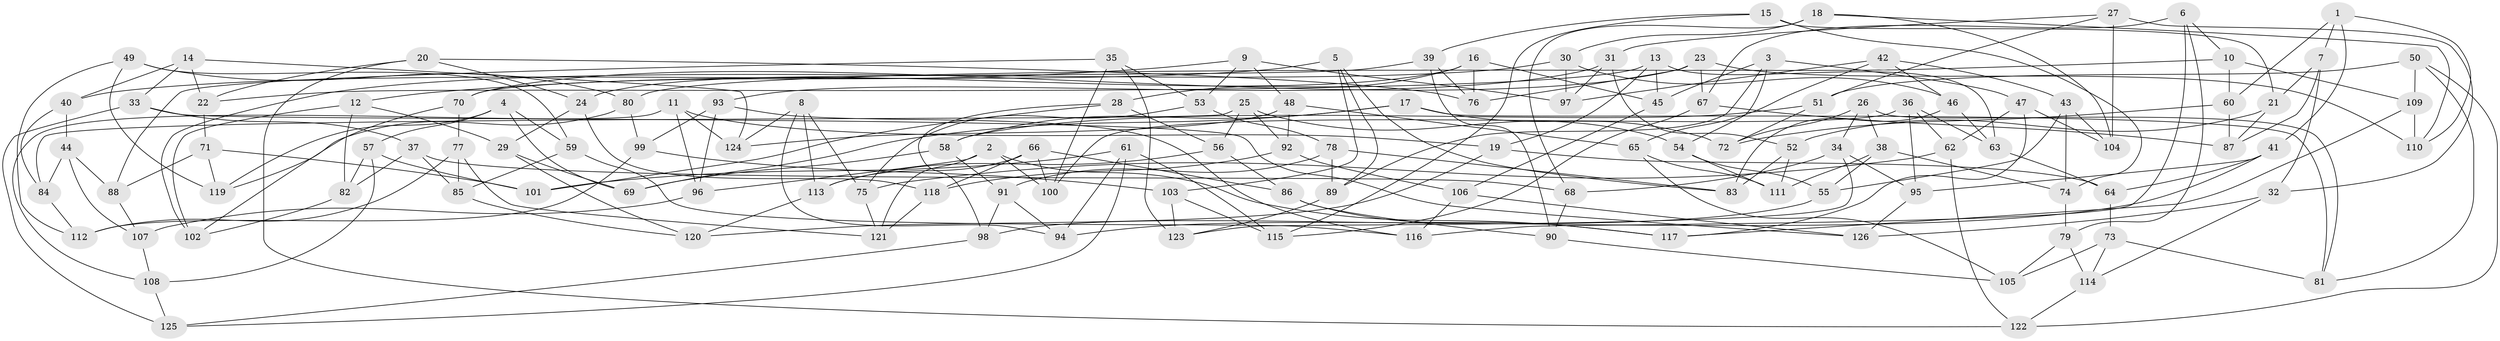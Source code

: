 // Generated by graph-tools (version 1.1) at 2025/26/03/09/25 03:26:53]
// undirected, 126 vertices, 252 edges
graph export_dot {
graph [start="1"]
  node [color=gray90,style=filled];
  1;
  2;
  3;
  4;
  5;
  6;
  7;
  8;
  9;
  10;
  11;
  12;
  13;
  14;
  15;
  16;
  17;
  18;
  19;
  20;
  21;
  22;
  23;
  24;
  25;
  26;
  27;
  28;
  29;
  30;
  31;
  32;
  33;
  34;
  35;
  36;
  37;
  38;
  39;
  40;
  41;
  42;
  43;
  44;
  45;
  46;
  47;
  48;
  49;
  50;
  51;
  52;
  53;
  54;
  55;
  56;
  57;
  58;
  59;
  60;
  61;
  62;
  63;
  64;
  65;
  66;
  67;
  68;
  69;
  70;
  71;
  72;
  73;
  74;
  75;
  76;
  77;
  78;
  79;
  80;
  81;
  82;
  83;
  84;
  85;
  86;
  87;
  88;
  89;
  90;
  91;
  92;
  93;
  94;
  95;
  96;
  97;
  98;
  99;
  100;
  101;
  102;
  103;
  104;
  105;
  106;
  107;
  108;
  109;
  110;
  111;
  112;
  113;
  114;
  115;
  116;
  117;
  118;
  119;
  120;
  121;
  122;
  123;
  124;
  125;
  126;
  1 -- 41;
  1 -- 110;
  1 -- 7;
  1 -- 60;
  2 -- 121;
  2 -- 100;
  2 -- 96;
  2 -- 117;
  3 -- 45;
  3 -- 54;
  3 -- 89;
  3 -- 47;
  4 -- 57;
  4 -- 69;
  4 -- 59;
  4 -- 119;
  5 -- 103;
  5 -- 83;
  5 -- 40;
  5 -- 89;
  6 -- 10;
  6 -- 67;
  6 -- 79;
  6 -- 116;
  7 -- 32;
  7 -- 21;
  7 -- 87;
  8 -- 113;
  8 -- 124;
  8 -- 94;
  8 -- 75;
  9 -- 12;
  9 -- 97;
  9 -- 53;
  9 -- 48;
  10 -- 80;
  10 -- 109;
  10 -- 60;
  11 -- 108;
  11 -- 19;
  11 -- 96;
  11 -- 124;
  12 -- 82;
  12 -- 29;
  12 -- 102;
  13 -- 45;
  13 -- 22;
  13 -- 63;
  13 -- 19;
  14 -- 124;
  14 -- 40;
  14 -- 33;
  14 -- 22;
  15 -- 74;
  15 -- 115;
  15 -- 39;
  15 -- 21;
  16 -- 28;
  16 -- 45;
  16 -- 24;
  16 -- 76;
  17 -- 81;
  17 -- 58;
  17 -- 69;
  17 -- 72;
  18 -- 68;
  18 -- 104;
  18 -- 110;
  18 -- 30;
  19 -- 120;
  19 -- 64;
  20 -- 122;
  20 -- 76;
  20 -- 24;
  20 -- 22;
  21 -- 87;
  21 -- 52;
  22 -- 71;
  23 -- 70;
  23 -- 110;
  23 -- 67;
  23 -- 76;
  24 -- 118;
  24 -- 29;
  25 -- 92;
  25 -- 54;
  25 -- 84;
  25 -- 56;
  26 -- 72;
  26 -- 81;
  26 -- 34;
  26 -- 38;
  27 -- 51;
  27 -- 104;
  27 -- 32;
  27 -- 31;
  28 -- 98;
  28 -- 56;
  28 -- 101;
  29 -- 69;
  29 -- 120;
  30 -- 102;
  30 -- 97;
  30 -- 46;
  31 -- 52;
  31 -- 93;
  31 -- 97;
  32 -- 114;
  32 -- 126;
  33 -- 126;
  33 -- 37;
  33 -- 125;
  34 -- 95;
  34 -- 68;
  34 -- 123;
  35 -- 100;
  35 -- 88;
  35 -- 123;
  35 -- 53;
  36 -- 62;
  36 -- 63;
  36 -- 100;
  36 -- 95;
  37 -- 68;
  37 -- 82;
  37 -- 85;
  38 -- 111;
  38 -- 55;
  38 -- 74;
  39 -- 90;
  39 -- 70;
  39 -- 76;
  40 -- 44;
  40 -- 84;
  41 -- 95;
  41 -- 64;
  41 -- 94;
  42 -- 65;
  42 -- 43;
  42 -- 97;
  42 -- 46;
  43 -- 74;
  43 -- 104;
  43 -- 55;
  44 -- 88;
  44 -- 107;
  44 -- 84;
  45 -- 106;
  46 -- 83;
  46 -- 63;
  47 -- 104;
  47 -- 62;
  47 -- 117;
  48 -- 65;
  48 -- 124;
  48 -- 92;
  49 -- 59;
  49 -- 119;
  49 -- 80;
  49 -- 112;
  50 -- 81;
  50 -- 109;
  50 -- 51;
  50 -- 122;
  51 -- 58;
  51 -- 72;
  52 -- 83;
  52 -- 111;
  53 -- 75;
  53 -- 78;
  54 -- 55;
  54 -- 111;
  55 -- 98;
  56 -- 113;
  56 -- 86;
  57 -- 82;
  57 -- 101;
  57 -- 108;
  58 -- 91;
  58 -- 69;
  59 -- 116;
  59 -- 85;
  60 -- 87;
  60 -- 72;
  61 -- 115;
  61 -- 125;
  61 -- 94;
  61 -- 101;
  62 -- 75;
  62 -- 122;
  63 -- 64;
  64 -- 73;
  65 -- 111;
  65 -- 105;
  66 -- 113;
  66 -- 118;
  66 -- 86;
  66 -- 100;
  67 -- 115;
  67 -- 87;
  68 -- 90;
  70 -- 102;
  70 -- 77;
  71 -- 101;
  71 -- 88;
  71 -- 119;
  73 -- 114;
  73 -- 105;
  73 -- 81;
  74 -- 79;
  75 -- 121;
  77 -- 121;
  77 -- 85;
  77 -- 112;
  78 -- 83;
  78 -- 89;
  78 -- 91;
  79 -- 114;
  79 -- 105;
  80 -- 99;
  80 -- 119;
  82 -- 102;
  84 -- 112;
  85 -- 120;
  86 -- 117;
  86 -- 90;
  88 -- 107;
  89 -- 123;
  90 -- 105;
  91 -- 94;
  91 -- 98;
  92 -- 118;
  92 -- 106;
  93 -- 116;
  93 -- 99;
  93 -- 96;
  95 -- 126;
  96 -- 107;
  98 -- 125;
  99 -- 112;
  99 -- 103;
  103 -- 115;
  103 -- 123;
  106 -- 116;
  106 -- 126;
  107 -- 108;
  108 -- 125;
  109 -- 110;
  109 -- 117;
  113 -- 120;
  114 -- 122;
  118 -- 121;
}

